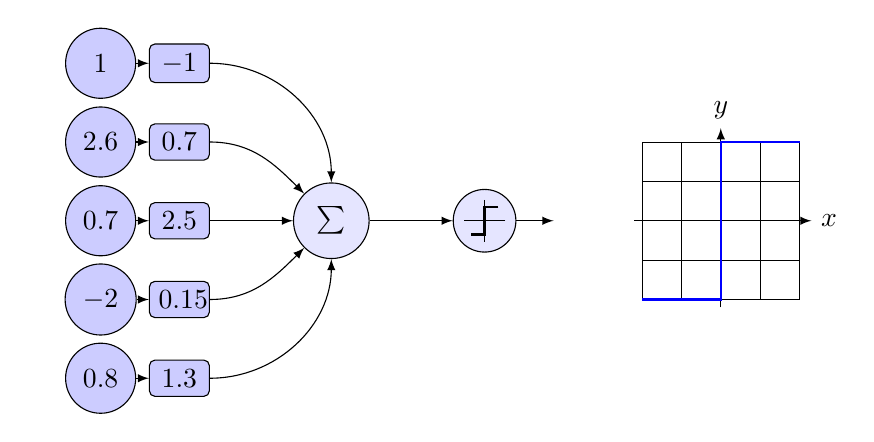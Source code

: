 \tikzset{basic/.style={draw,fill=blue!20,text width=1.5em,text badly centered}}
\tikzset{input/.style={basic,circle}}
\tikzset{weights/.style={basic,rectangle, rounded corners=2pt}}
\tikzset{functions/.style={basic,circle,fill=blue!10}}


\begin{tikzpicture}[>=latex]
		\begin{scope}
        \node[functions] (center) {};
        %\node[below of=center,font=\normalsize,text width=5em] {};

        \draw[thick] (0.5em,0.5em) -- (0,0.5em) -- (0,-0.5em) -- (-0.5em,-0.5em);
        \draw (0em,0.75em) -- (0em,-0.75em);
        \draw (0.75em,0em) -- (-0.75em,0em);
        \node[right of=center] (right) {};
        \path[draw,->] (center) -- (right);
        \node[functions,left=3em of center] (left) {$\sum$};
        \path[draw,->] (left) -- (center);
        \node[weights,left=3em of left] (2) {$2.5$} -- (2) node[input,left of=2] (l2) {$0.7$};
        \path[draw,->] (l2) -- (2);
        \path[draw,->] (2) to [out=0,in=180] (left);
        \node[weights,below of=2] (4) {$0.15$} -- (4) node[input,left of=4] (l4) {$-2$};
        \path[draw,->] (l4) -- (4);
        \path[draw,->] (4) to [out=0,in=225] (left);
        \node[weights,below of=4] (3) {$1.3$} -- (3) node[input,left of=3] (l3) {$0.8$};
        \path[draw,->] (l3) -- (3);
        \path[draw,->] (3) to [out=0,in=270] (left);
        \node[weights,above of=2] (1) {$0.7$} -- (1) node[input,left of=1] (l1) {$2.6$};
        \path[draw,->] (l1) -- (1);
        \path[draw,->] (1) to [out=0,in=135] (left);
        \node[weights,above of=1] (0) {$-1$} -- (0) node[input,left of=0] (l0) {$1$};
        \path[draw,->] (l0) -- (0);
        \path[draw,->] (0) to [out=0,in=90] (left);
        \end{scope}

        \begin{scope}[scale=0.5,xshift=4cm,yshift=-2cm]
        	\draw[very thin,color=black] (-0,-0) grid (4,4);
        	\draw[->] (-0.2,2) -- (4.3,2) node[right] {$x$};
			\draw[->] (2,-.2) -- (2,4.35) node[above] {$y$};

			\draw[blue,thick] (0,0) --(2,0)--(2,4)--(4,4);
        \end{scope}
\end{tikzpicture}
